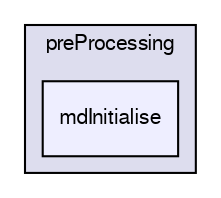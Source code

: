 digraph "applications/utilities/preProcessing/mdInitialise" {
  bgcolor=transparent;
  compound=true
  node [ fontsize="10", fontname="FreeSans"];
  edge [ labelfontsize="10", labelfontname="FreeSans"];
  subgraph clusterdir_2cb9088fcfa5d85f3ea0b5a37d6be287 {
    graph [ bgcolor="#ddddee", pencolor="black", label="preProcessing" fontname="FreeSans", fontsize="10", URL="dir_2cb9088fcfa5d85f3ea0b5a37d6be287.html"]
  dir_04b3648d91b11fefdf800213de686322 [shape=box, label="mdInitialise", style="filled", fillcolor="#eeeeff", pencolor="black", URL="dir_04b3648d91b11fefdf800213de686322.html"];
  }
}
